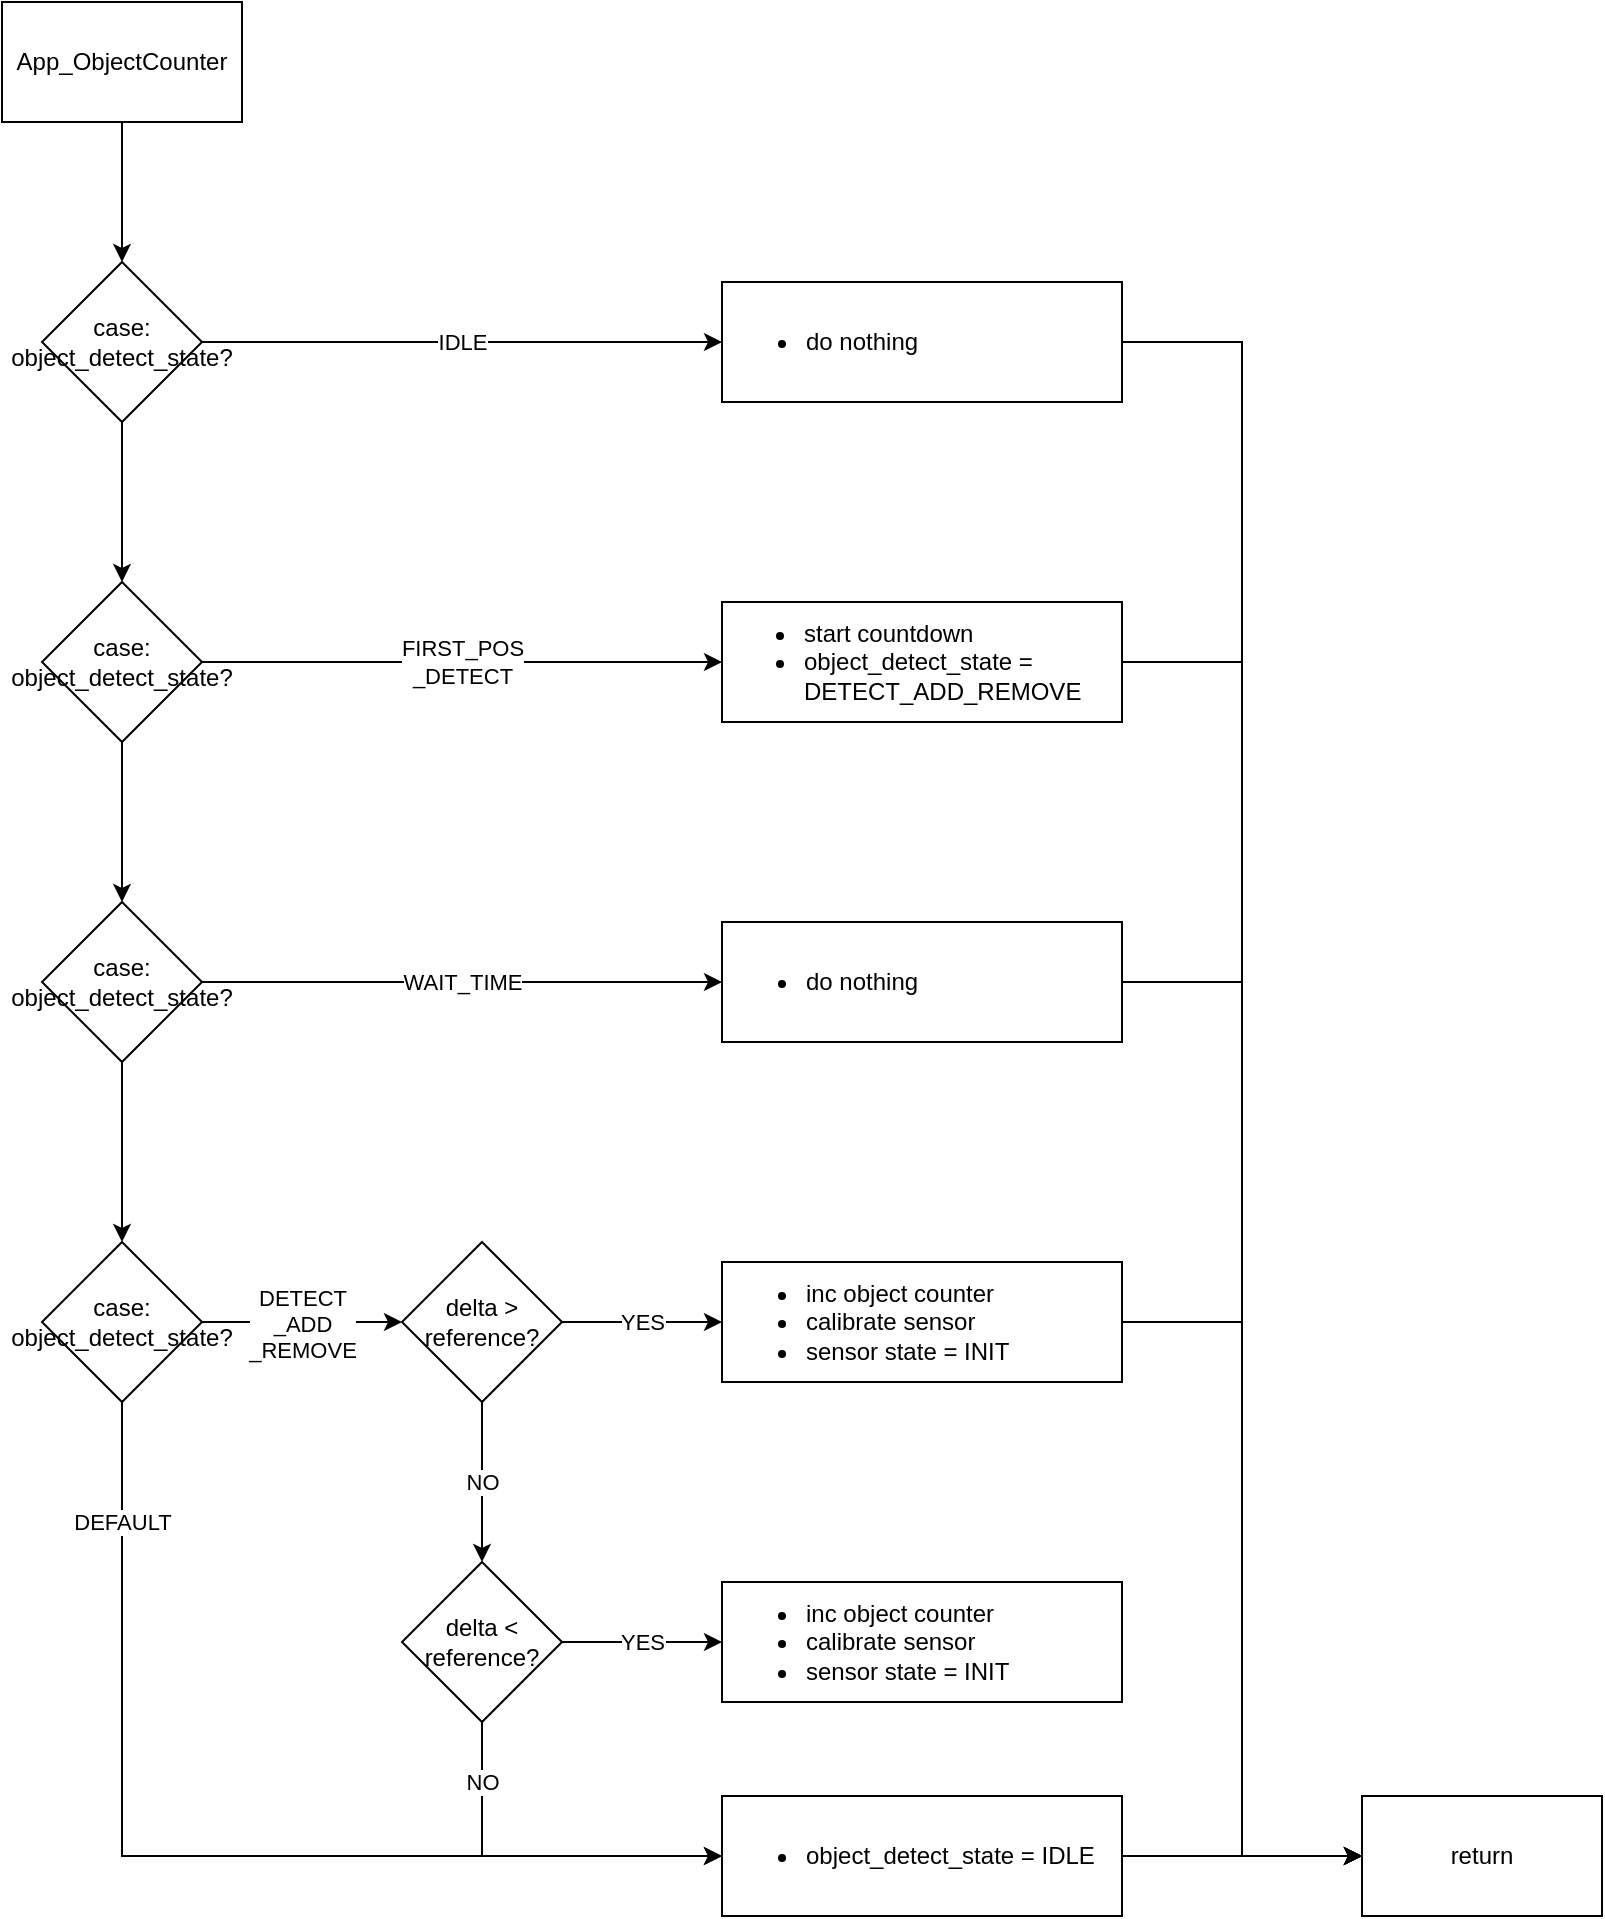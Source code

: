 <mxfile version="22.1.2" type="device">
  <diagram name="Page-1" id="rMYhNSDy2flbsHPhGYpy">
    <mxGraphModel dx="1098" dy="838" grid="1" gridSize="10" guides="1" tooltips="1" connect="1" arrows="1" fold="1" page="1" pageScale="1" pageWidth="1169" pageHeight="827" math="0" shadow="0">
      <root>
        <mxCell id="0" />
        <mxCell id="1" parent="0" />
        <mxCell id="1hcTGLioYm_f8Yc_MBZk-5" value="" style="edgeStyle=orthogonalEdgeStyle;rounded=0;orthogonalLoop=1;jettySize=auto;html=1;" parent="1" source="1hcTGLioYm_f8Yc_MBZk-1" target="1hcTGLioYm_f8Yc_MBZk-4" edge="1">
          <mxGeometry relative="1" as="geometry" />
        </mxCell>
        <mxCell id="1hcTGLioYm_f8Yc_MBZk-1" value="App_ObjectCounter" style="rounded=0;whiteSpace=wrap;html=1;" parent="1" vertex="1">
          <mxGeometry x="40" y="40" width="120" height="60" as="geometry" />
        </mxCell>
        <mxCell id="1hcTGLioYm_f8Yc_MBZk-7" value="IDLE" style="edgeStyle=orthogonalEdgeStyle;rounded=0;orthogonalLoop=1;jettySize=auto;html=1;" parent="1" source="1hcTGLioYm_f8Yc_MBZk-4" target="1hcTGLioYm_f8Yc_MBZk-6" edge="1">
          <mxGeometry relative="1" as="geometry" />
        </mxCell>
        <mxCell id="1hcTGLioYm_f8Yc_MBZk-9" value="" style="edgeStyle=orthogonalEdgeStyle;rounded=0;orthogonalLoop=1;jettySize=auto;html=1;" parent="1" source="1hcTGLioYm_f8Yc_MBZk-4" target="1hcTGLioYm_f8Yc_MBZk-8" edge="1">
          <mxGeometry relative="1" as="geometry" />
        </mxCell>
        <mxCell id="1hcTGLioYm_f8Yc_MBZk-4" value="case:&lt;br&gt;object_detect_state?" style="rhombus;whiteSpace=wrap;html=1;rounded=0;" parent="1" vertex="1">
          <mxGeometry x="60" y="170" width="80" height="80" as="geometry" />
        </mxCell>
        <mxCell id="1hcTGLioYm_f8Yc_MBZk-27" style="edgeStyle=orthogonalEdgeStyle;rounded=0;orthogonalLoop=1;jettySize=auto;html=1;exitX=1;exitY=0.5;exitDx=0;exitDy=0;entryX=0;entryY=0.5;entryDx=0;entryDy=0;" parent="1" source="1hcTGLioYm_f8Yc_MBZk-6" target="1hcTGLioYm_f8Yc_MBZk-25" edge="1">
          <mxGeometry relative="1" as="geometry" />
        </mxCell>
        <mxCell id="1hcTGLioYm_f8Yc_MBZk-6" value="&lt;ul&gt;&lt;li&gt;do nothing&lt;/li&gt;&lt;/ul&gt;" style="whiteSpace=wrap;html=1;rounded=0;align=left;" parent="1" vertex="1">
          <mxGeometry x="400" y="180" width="200" height="60" as="geometry" />
        </mxCell>
        <mxCell id="1hcTGLioYm_f8Yc_MBZk-14" value="FIRST_POS&lt;br&gt;_DETECT" style="edgeStyle=orthogonalEdgeStyle;rounded=0;orthogonalLoop=1;jettySize=auto;html=1;" parent="1" source="1hcTGLioYm_f8Yc_MBZk-8" target="1hcTGLioYm_f8Yc_MBZk-13" edge="1">
          <mxGeometry relative="1" as="geometry" />
        </mxCell>
        <mxCell id="1hcTGLioYm_f8Yc_MBZk-37" value="" style="edgeStyle=orthogonalEdgeStyle;rounded=0;orthogonalLoop=1;jettySize=auto;html=1;" parent="1" source="1hcTGLioYm_f8Yc_MBZk-8" target="1hcTGLioYm_f8Yc_MBZk-36" edge="1">
          <mxGeometry relative="1" as="geometry" />
        </mxCell>
        <mxCell id="1hcTGLioYm_f8Yc_MBZk-8" value="case:&lt;br&gt;object_detect_state?" style="rhombus;whiteSpace=wrap;html=1;rounded=0;" parent="1" vertex="1">
          <mxGeometry x="60" y="330" width="80" height="80" as="geometry" />
        </mxCell>
        <mxCell id="1hcTGLioYm_f8Yc_MBZk-28" style="edgeStyle=orthogonalEdgeStyle;rounded=0;orthogonalLoop=1;jettySize=auto;html=1;exitX=1;exitY=0.5;exitDx=0;exitDy=0;entryX=0;entryY=0.5;entryDx=0;entryDy=0;" parent="1" source="1hcTGLioYm_f8Yc_MBZk-13" target="1hcTGLioYm_f8Yc_MBZk-25" edge="1">
          <mxGeometry relative="1" as="geometry" />
        </mxCell>
        <mxCell id="1hcTGLioYm_f8Yc_MBZk-13" value="&lt;div style=&quot;text-align: left;&quot;&gt;&lt;ul&gt;&lt;li&gt;&lt;span style=&quot;background-color: initial;&quot;&gt;start countdown&lt;/span&gt;&lt;/li&gt;&lt;li&gt;&lt;span style=&quot;background-color: initial;&quot;&gt;object_detect_state = DETECT_ADD_REMOVE&lt;/span&gt;&lt;/li&gt;&lt;/ul&gt;&lt;/div&gt;" style="whiteSpace=wrap;html=1;rounded=0;" parent="1" vertex="1">
          <mxGeometry x="400" y="340" width="200" height="60" as="geometry" />
        </mxCell>
        <mxCell id="1hcTGLioYm_f8Yc_MBZk-18" value="DETECT&lt;br&gt;_ADD&lt;br&gt;_REMOVE" style="edgeStyle=orthogonalEdgeStyle;rounded=0;orthogonalLoop=1;jettySize=auto;html=1;" parent="1" source="1hcTGLioYm_f8Yc_MBZk-15" edge="1">
          <mxGeometry relative="1" as="geometry">
            <mxPoint x="240" y="700" as="targetPoint" />
          </mxGeometry>
        </mxCell>
        <mxCell id="1hcTGLioYm_f8Yc_MBZk-23" value="" style="edgeStyle=orthogonalEdgeStyle;rounded=0;orthogonalLoop=1;jettySize=auto;html=1;entryX=0;entryY=0.5;entryDx=0;entryDy=0;exitX=0.5;exitY=1;exitDx=0;exitDy=0;" parent="1" source="1hcTGLioYm_f8Yc_MBZk-15" target="1hcTGLioYm_f8Yc_MBZk-22" edge="1">
          <mxGeometry relative="1" as="geometry" />
        </mxCell>
        <mxCell id="1hcTGLioYm_f8Yc_MBZk-24" value="DEFAULT" style="edgeLabel;html=1;align=center;verticalAlign=middle;resizable=0;points=[];" parent="1hcTGLioYm_f8Yc_MBZk-23" vertex="1" connectable="0">
          <mxGeometry x="0.09" y="-1" relative="1" as="geometry">
            <mxPoint x="-60" y="-168" as="offset" />
          </mxGeometry>
        </mxCell>
        <mxCell id="1hcTGLioYm_f8Yc_MBZk-15" value="case:&lt;br&gt;object_detect_state?" style="rhombus;whiteSpace=wrap;html=1;rounded=0;" parent="1" vertex="1">
          <mxGeometry x="60" y="660" width="80" height="80" as="geometry" />
        </mxCell>
        <mxCell id="1hcTGLioYm_f8Yc_MBZk-21" value="YES" style="edgeStyle=orthogonalEdgeStyle;rounded=0;orthogonalLoop=1;jettySize=auto;html=1;" parent="1" source="1hcTGLioYm_f8Yc_MBZk-19" target="1hcTGLioYm_f8Yc_MBZk-20" edge="1">
          <mxGeometry relative="1" as="geometry" />
        </mxCell>
        <mxCell id="1hcTGLioYm_f8Yc_MBZk-31" value="NO" style="edgeStyle=orthogonalEdgeStyle;rounded=0;orthogonalLoop=1;jettySize=auto;html=1;" parent="1" source="1hcTGLioYm_f8Yc_MBZk-19" target="1hcTGLioYm_f8Yc_MBZk-30" edge="1">
          <mxGeometry relative="1" as="geometry" />
        </mxCell>
        <mxCell id="1hcTGLioYm_f8Yc_MBZk-19" value="delta &amp;gt; reference?" style="rhombus;whiteSpace=wrap;html=1;" parent="1" vertex="1">
          <mxGeometry x="240" y="660" width="80" height="80" as="geometry" />
        </mxCell>
        <mxCell id="1hcTGLioYm_f8Yc_MBZk-29" style="edgeStyle=orthogonalEdgeStyle;rounded=0;orthogonalLoop=1;jettySize=auto;html=1;exitX=1;exitY=0.5;exitDx=0;exitDy=0;entryX=0;entryY=0.5;entryDx=0;entryDy=0;" parent="1" source="1hcTGLioYm_f8Yc_MBZk-20" target="1hcTGLioYm_f8Yc_MBZk-25" edge="1">
          <mxGeometry relative="1" as="geometry" />
        </mxCell>
        <mxCell id="1hcTGLioYm_f8Yc_MBZk-20" value="&lt;ul&gt;&lt;li&gt;inc object counter&lt;/li&gt;&lt;li&gt;calibrate sensor&lt;/li&gt;&lt;li&gt;sensor state = INIT&lt;/li&gt;&lt;/ul&gt;" style="whiteSpace=wrap;html=1;align=left;" parent="1" vertex="1">
          <mxGeometry x="400" y="670" width="200" height="60" as="geometry" />
        </mxCell>
        <mxCell id="1hcTGLioYm_f8Yc_MBZk-26" value="" style="edgeStyle=orthogonalEdgeStyle;rounded=0;orthogonalLoop=1;jettySize=auto;html=1;" parent="1" source="1hcTGLioYm_f8Yc_MBZk-22" target="1hcTGLioYm_f8Yc_MBZk-25" edge="1">
          <mxGeometry relative="1" as="geometry" />
        </mxCell>
        <mxCell id="1hcTGLioYm_f8Yc_MBZk-22" value="&lt;ul&gt;&lt;li&gt;object_detect_state = IDLE&lt;/li&gt;&lt;/ul&gt;" style="whiteSpace=wrap;html=1;rounded=0;align=left;" parent="1" vertex="1">
          <mxGeometry x="400" y="937" width="200" height="60" as="geometry" />
        </mxCell>
        <mxCell id="1hcTGLioYm_f8Yc_MBZk-25" value="return" style="whiteSpace=wrap;html=1;align=center;rounded=0;" parent="1" vertex="1">
          <mxGeometry x="720" y="937" width="120" height="60" as="geometry" />
        </mxCell>
        <mxCell id="1hcTGLioYm_f8Yc_MBZk-34" value="YES" style="edgeStyle=orthogonalEdgeStyle;rounded=0;orthogonalLoop=1;jettySize=auto;html=1;" parent="1" source="1hcTGLioYm_f8Yc_MBZk-30" target="1hcTGLioYm_f8Yc_MBZk-33" edge="1">
          <mxGeometry relative="1" as="geometry" />
        </mxCell>
        <mxCell id="1hcTGLioYm_f8Yc_MBZk-35" value="NO" style="edgeStyle=orthogonalEdgeStyle;rounded=0;orthogonalLoop=1;jettySize=auto;html=1;exitX=0.5;exitY=1;exitDx=0;exitDy=0;entryX=0;entryY=0.5;entryDx=0;entryDy=0;" parent="1" source="1hcTGLioYm_f8Yc_MBZk-30" target="1hcTGLioYm_f8Yc_MBZk-22" edge="1">
          <mxGeometry x="-0.679" relative="1" as="geometry">
            <mxPoint as="offset" />
          </mxGeometry>
        </mxCell>
        <mxCell id="1hcTGLioYm_f8Yc_MBZk-30" value="delta &amp;lt; reference?" style="rhombus;whiteSpace=wrap;html=1;" parent="1" vertex="1">
          <mxGeometry x="240" y="820" width="80" height="80" as="geometry" />
        </mxCell>
        <mxCell id="1hcTGLioYm_f8Yc_MBZk-33" value="&lt;ul style=&quot;border-color: var(--border-color);&quot;&gt;&lt;li style=&quot;border-color: var(--border-color);&quot;&gt;inc object counter&lt;/li&gt;&lt;li style=&quot;border-color: var(--border-color);&quot;&gt;calibrate sensor&lt;/li&gt;&lt;li style=&quot;border-color: var(--border-color);&quot;&gt;sensor state = INIT&lt;/li&gt;&lt;/ul&gt;" style="whiteSpace=wrap;html=1;align=left;" parent="1" vertex="1">
          <mxGeometry x="400" y="830" width="200" height="60" as="geometry" />
        </mxCell>
        <mxCell id="1hcTGLioYm_f8Yc_MBZk-38" style="edgeStyle=orthogonalEdgeStyle;rounded=0;orthogonalLoop=1;jettySize=auto;html=1;exitX=0.5;exitY=1;exitDx=0;exitDy=0;entryX=0.5;entryY=0;entryDx=0;entryDy=0;" parent="1" source="1hcTGLioYm_f8Yc_MBZk-36" target="1hcTGLioYm_f8Yc_MBZk-15" edge="1">
          <mxGeometry relative="1" as="geometry" />
        </mxCell>
        <mxCell id="1hcTGLioYm_f8Yc_MBZk-40" value="WAIT_TIME" style="edgeStyle=orthogonalEdgeStyle;rounded=0;orthogonalLoop=1;jettySize=auto;html=1;" parent="1" source="1hcTGLioYm_f8Yc_MBZk-36" target="1hcTGLioYm_f8Yc_MBZk-39" edge="1">
          <mxGeometry relative="1" as="geometry" />
        </mxCell>
        <mxCell id="1hcTGLioYm_f8Yc_MBZk-36" value="case:&lt;br&gt;object_detect_state?" style="rhombus;whiteSpace=wrap;html=1;rounded=0;" parent="1" vertex="1">
          <mxGeometry x="60" y="490" width="80" height="80" as="geometry" />
        </mxCell>
        <mxCell id="1hcTGLioYm_f8Yc_MBZk-41" style="edgeStyle=orthogonalEdgeStyle;rounded=0;orthogonalLoop=1;jettySize=auto;html=1;exitX=1;exitY=0.5;exitDx=0;exitDy=0;entryX=0;entryY=0.5;entryDx=0;entryDy=0;" parent="1" source="1hcTGLioYm_f8Yc_MBZk-39" target="1hcTGLioYm_f8Yc_MBZk-25" edge="1">
          <mxGeometry relative="1" as="geometry" />
        </mxCell>
        <mxCell id="1hcTGLioYm_f8Yc_MBZk-39" value="&lt;ul&gt;&lt;li&gt;do nothing&lt;/li&gt;&lt;/ul&gt;" style="whiteSpace=wrap;html=1;rounded=0;align=left;" parent="1" vertex="1">
          <mxGeometry x="400" y="500" width="200" height="60" as="geometry" />
        </mxCell>
      </root>
    </mxGraphModel>
  </diagram>
</mxfile>
